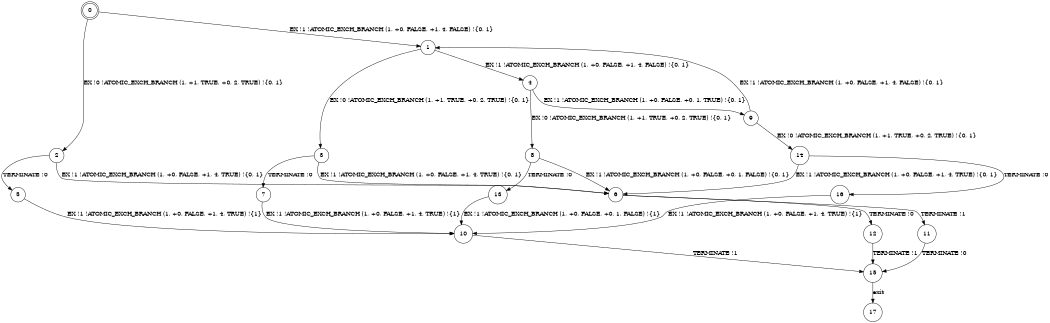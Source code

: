digraph BCG {
size = "7, 10.5";
center = TRUE;
node [shape = circle];
0 [peripheries = 2];
0 -> 1 [label = "EX !1 !ATOMIC_EXCH_BRANCH (1, +0, FALSE, +1, 4, FALSE) !{0, 1}"];
0 -> 2 [label = "EX !0 !ATOMIC_EXCH_BRANCH (1, +1, TRUE, +0, 2, TRUE) !{0, 1}"];
1 -> 3 [label = "EX !0 !ATOMIC_EXCH_BRANCH (1, +1, TRUE, +0, 2, TRUE) !{0, 1}"];
1 -> 4 [label = "EX !1 !ATOMIC_EXCH_BRANCH (1, +0, FALSE, +1, 4, FALSE) !{0, 1}"];
2 -> 5 [label = "TERMINATE !0"];
2 -> 6 [label = "EX !1 !ATOMIC_EXCH_BRANCH (1, +0, FALSE, +1, 4, TRUE) !{0, 1}"];
3 -> 7 [label = "TERMINATE !0"];
3 -> 6 [label = "EX !1 !ATOMIC_EXCH_BRANCH (1, +0, FALSE, +1, 4, TRUE) !{0, 1}"];
4 -> 8 [label = "EX !0 !ATOMIC_EXCH_BRANCH (1, +1, TRUE, +0, 2, TRUE) !{0, 1}"];
4 -> 9 [label = "EX !1 !ATOMIC_EXCH_BRANCH (1, +0, FALSE, +0, 1, TRUE) !{0, 1}"];
5 -> 10 [label = "EX !1 !ATOMIC_EXCH_BRANCH (1, +0, FALSE, +1, 4, TRUE) !{1}"];
6 -> 11 [label = "TERMINATE !1"];
6 -> 12 [label = "TERMINATE !0"];
7 -> 10 [label = "EX !1 !ATOMIC_EXCH_BRANCH (1, +0, FALSE, +1, 4, TRUE) !{1}"];
8 -> 13 [label = "TERMINATE !0"];
8 -> 6 [label = "EX !1 !ATOMIC_EXCH_BRANCH (1, +0, FALSE, +0, 1, FALSE) !{0, 1}"];
9 -> 14 [label = "EX !0 !ATOMIC_EXCH_BRANCH (1, +1, TRUE, +0, 2, TRUE) !{0, 1}"];
9 -> 1 [label = "EX !1 !ATOMIC_EXCH_BRANCH (1, +0, FALSE, +1, 4, FALSE) !{0, 1}"];
10 -> 15 [label = "TERMINATE !1"];
11 -> 15 [label = "TERMINATE !0"];
12 -> 15 [label = "TERMINATE !1"];
13 -> 10 [label = "EX !1 !ATOMIC_EXCH_BRANCH (1, +0, FALSE, +0, 1, FALSE) !{1}"];
14 -> 16 [label = "TERMINATE !0"];
14 -> 6 [label = "EX !1 !ATOMIC_EXCH_BRANCH (1, +0, FALSE, +1, 4, TRUE) !{0, 1}"];
15 -> 17 [label = "exit"];
16 -> 10 [label = "EX !1 !ATOMIC_EXCH_BRANCH (1, +0, FALSE, +1, 4, TRUE) !{1}"];
}
